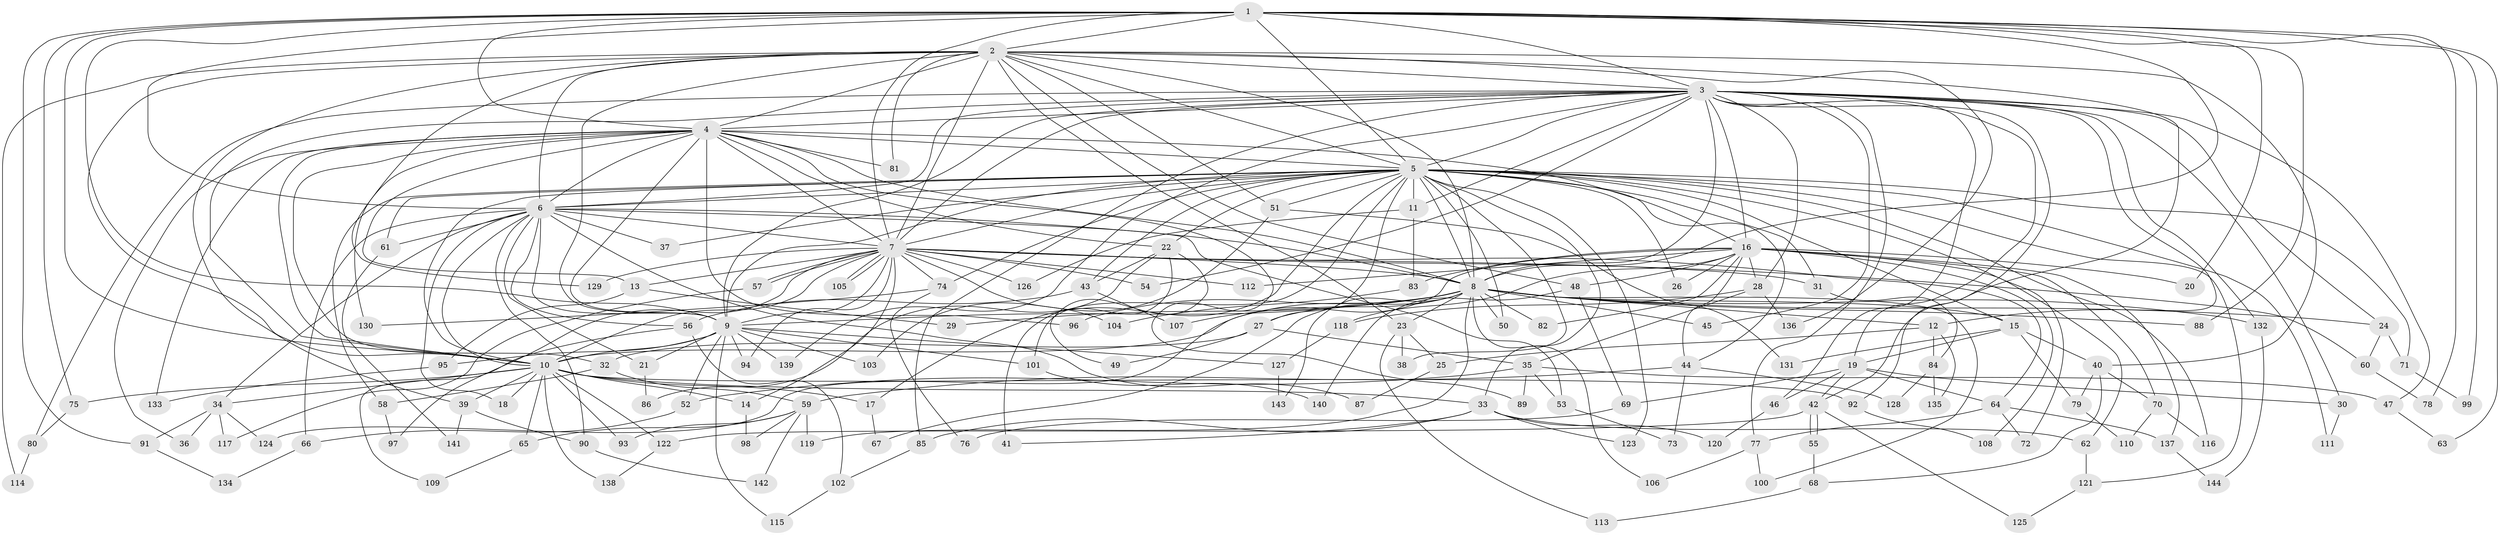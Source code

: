 // Generated by graph-tools (version 1.1) at 2025/49/03/09/25 03:49:34]
// undirected, 144 vertices, 313 edges
graph export_dot {
graph [start="1"]
  node [color=gray90,style=filled];
  1;
  2;
  3;
  4;
  5;
  6;
  7;
  8;
  9;
  10;
  11;
  12;
  13;
  14;
  15;
  16;
  17;
  18;
  19;
  20;
  21;
  22;
  23;
  24;
  25;
  26;
  27;
  28;
  29;
  30;
  31;
  32;
  33;
  34;
  35;
  36;
  37;
  38;
  39;
  40;
  41;
  42;
  43;
  44;
  45;
  46;
  47;
  48;
  49;
  50;
  51;
  52;
  53;
  54;
  55;
  56;
  57;
  58;
  59;
  60;
  61;
  62;
  63;
  64;
  65;
  66;
  67;
  68;
  69;
  70;
  71;
  72;
  73;
  74;
  75;
  76;
  77;
  78;
  79;
  80;
  81;
  82;
  83;
  84;
  85;
  86;
  87;
  88;
  89;
  90;
  91;
  92;
  93;
  94;
  95;
  96;
  97;
  98;
  99;
  100;
  101;
  102;
  103;
  104;
  105;
  106;
  107;
  108;
  109;
  110;
  111;
  112;
  113;
  114;
  115;
  116;
  117;
  118;
  119;
  120;
  121;
  122;
  123;
  124;
  125;
  126;
  127;
  128;
  129;
  130;
  131;
  132;
  133;
  134;
  135;
  136;
  137;
  138;
  139;
  140;
  141;
  142;
  143;
  144;
  1 -- 2;
  1 -- 3;
  1 -- 4;
  1 -- 5;
  1 -- 6;
  1 -- 7;
  1 -- 8;
  1 -- 9;
  1 -- 10;
  1 -- 20;
  1 -- 63;
  1 -- 75;
  1 -- 78;
  1 -- 88;
  1 -- 91;
  1 -- 99;
  2 -- 3;
  2 -- 4;
  2 -- 5;
  2 -- 6;
  2 -- 7;
  2 -- 8;
  2 -- 9;
  2 -- 10;
  2 -- 23;
  2 -- 39;
  2 -- 40;
  2 -- 42;
  2 -- 48;
  2 -- 51;
  2 -- 81;
  2 -- 114;
  2 -- 129;
  2 -- 136;
  3 -- 4;
  3 -- 5;
  3 -- 6;
  3 -- 7;
  3 -- 8;
  3 -- 9;
  3 -- 10;
  3 -- 11;
  3 -- 12;
  3 -- 16;
  3 -- 19;
  3 -- 24;
  3 -- 28;
  3 -- 30;
  3 -- 45;
  3 -- 46;
  3 -- 47;
  3 -- 54;
  3 -- 77;
  3 -- 80;
  3 -- 85;
  3 -- 92;
  3 -- 132;
  3 -- 139;
  4 -- 5;
  4 -- 6;
  4 -- 7;
  4 -- 8;
  4 -- 9;
  4 -- 10;
  4 -- 13;
  4 -- 16;
  4 -- 22;
  4 -- 32;
  4 -- 36;
  4 -- 81;
  4 -- 89;
  4 -- 96;
  4 -- 130;
  4 -- 133;
  5 -- 6;
  5 -- 7;
  5 -- 8;
  5 -- 9;
  5 -- 10;
  5 -- 11;
  5 -- 15;
  5 -- 17;
  5 -- 22;
  5 -- 26;
  5 -- 27;
  5 -- 31;
  5 -- 33;
  5 -- 37;
  5 -- 38;
  5 -- 43;
  5 -- 44;
  5 -- 50;
  5 -- 51;
  5 -- 58;
  5 -- 61;
  5 -- 71;
  5 -- 72;
  5 -- 74;
  5 -- 101;
  5 -- 111;
  5 -- 116;
  5 -- 121;
  5 -- 123;
  6 -- 7;
  6 -- 8;
  6 -- 9;
  6 -- 10;
  6 -- 18;
  6 -- 21;
  6 -- 34;
  6 -- 37;
  6 -- 53;
  6 -- 56;
  6 -- 61;
  6 -- 66;
  6 -- 87;
  6 -- 90;
  7 -- 8;
  7 -- 9;
  7 -- 10;
  7 -- 13;
  7 -- 14;
  7 -- 31;
  7 -- 54;
  7 -- 57;
  7 -- 57;
  7 -- 60;
  7 -- 64;
  7 -- 74;
  7 -- 94;
  7 -- 97;
  7 -- 104;
  7 -- 105;
  7 -- 105;
  7 -- 112;
  7 -- 126;
  7 -- 129;
  8 -- 9;
  8 -- 10;
  8 -- 12;
  8 -- 15;
  8 -- 23;
  8 -- 24;
  8 -- 27;
  8 -- 29;
  8 -- 45;
  8 -- 50;
  8 -- 67;
  8 -- 82;
  8 -- 88;
  8 -- 96;
  8 -- 100;
  8 -- 106;
  8 -- 107;
  8 -- 119;
  8 -- 132;
  8 -- 143;
  9 -- 10;
  9 -- 21;
  9 -- 52;
  9 -- 94;
  9 -- 95;
  9 -- 101;
  9 -- 103;
  9 -- 115;
  9 -- 127;
  9 -- 139;
  10 -- 14;
  10 -- 17;
  10 -- 18;
  10 -- 33;
  10 -- 34;
  10 -- 39;
  10 -- 65;
  10 -- 75;
  10 -- 92;
  10 -- 93;
  10 -- 122;
  10 -- 138;
  11 -- 83;
  11 -- 126;
  12 -- 25;
  12 -- 84;
  12 -- 135;
  13 -- 29;
  13 -- 95;
  14 -- 98;
  15 -- 19;
  15 -- 40;
  15 -- 79;
  15 -- 131;
  16 -- 20;
  16 -- 26;
  16 -- 28;
  16 -- 44;
  16 -- 48;
  16 -- 62;
  16 -- 70;
  16 -- 82;
  16 -- 83;
  16 -- 108;
  16 -- 112;
  16 -- 118;
  16 -- 124;
  16 -- 137;
  17 -- 67;
  19 -- 30;
  19 -- 42;
  19 -- 46;
  19 -- 64;
  19 -- 69;
  21 -- 86;
  22 -- 41;
  22 -- 43;
  22 -- 49;
  22 -- 86;
  23 -- 25;
  23 -- 38;
  23 -- 113;
  24 -- 60;
  24 -- 71;
  25 -- 87;
  27 -- 32;
  27 -- 35;
  27 -- 49;
  28 -- 35;
  28 -- 118;
  28 -- 136;
  30 -- 111;
  31 -- 84;
  32 -- 58;
  32 -- 59;
  33 -- 41;
  33 -- 62;
  33 -- 85;
  33 -- 120;
  33 -- 123;
  34 -- 36;
  34 -- 91;
  34 -- 117;
  34 -- 124;
  35 -- 47;
  35 -- 52;
  35 -- 53;
  35 -- 89;
  39 -- 90;
  39 -- 141;
  40 -- 68;
  40 -- 70;
  40 -- 79;
  42 -- 55;
  42 -- 55;
  42 -- 122;
  42 -- 125;
  43 -- 56;
  43 -- 107;
  44 -- 59;
  44 -- 73;
  44 -- 128;
  46 -- 120;
  47 -- 63;
  48 -- 69;
  48 -- 140;
  51 -- 103;
  51 -- 131;
  52 -- 66;
  53 -- 73;
  55 -- 68;
  56 -- 102;
  56 -- 109;
  57 -- 117;
  58 -- 97;
  59 -- 65;
  59 -- 93;
  59 -- 98;
  59 -- 119;
  59 -- 142;
  60 -- 78;
  61 -- 141;
  62 -- 121;
  64 -- 72;
  64 -- 77;
  64 -- 137;
  65 -- 109;
  66 -- 134;
  68 -- 113;
  69 -- 76;
  70 -- 110;
  70 -- 116;
  71 -- 99;
  74 -- 76;
  74 -- 130;
  75 -- 80;
  77 -- 100;
  77 -- 106;
  79 -- 110;
  80 -- 114;
  83 -- 104;
  84 -- 128;
  84 -- 135;
  85 -- 102;
  90 -- 142;
  91 -- 134;
  92 -- 108;
  95 -- 133;
  101 -- 140;
  102 -- 115;
  118 -- 127;
  121 -- 125;
  122 -- 138;
  127 -- 143;
  132 -- 144;
  137 -- 144;
}
